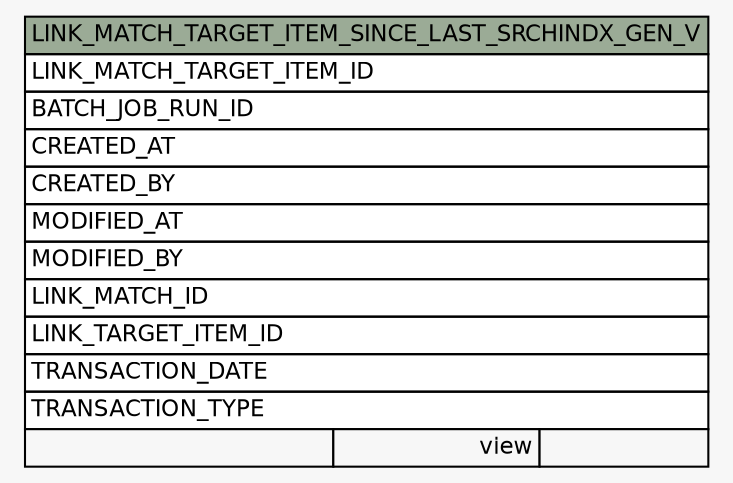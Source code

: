 // dot 2.38.0 on Windows 10 10.0
// SchemaSpy rev Unknown
digraph "LINK_MATCH_TARGET_ITEM_SINCE_LAST_SRCHINDX_GEN_V" {
  graph [
    rankdir="RL"
    bgcolor="#f7f7f7"
    nodesep="0.18"
    ranksep="0.46"
    fontname="Helvetica"
    fontsize="11"
  ];
  node [
    fontname="Helvetica"
    fontsize="11"
    shape="plaintext"
  ];
  edge [
    arrowsize="0.8"
  ];
  "LINK_MATCH_TARGET_ITEM_SINCE_LAST_SRCHINDX_GEN_V" [
    label=<
    <TABLE BORDER="0" CELLBORDER="1" CELLSPACING="0" BGCOLOR="#ffffff">
      <TR><TD COLSPAN="3" BGCOLOR="#9bab96" ALIGN="CENTER">LINK_MATCH_TARGET_ITEM_SINCE_LAST_SRCHINDX_GEN_V</TD></TR>
      <TR><TD PORT="LINK_MATCH_TARGET_ITEM_ID" COLSPAN="3" ALIGN="LEFT">LINK_MATCH_TARGET_ITEM_ID</TD></TR>
      <TR><TD PORT="BATCH_JOB_RUN_ID" COLSPAN="3" ALIGN="LEFT">BATCH_JOB_RUN_ID</TD></TR>
      <TR><TD PORT="CREATED_AT" COLSPAN="3" ALIGN="LEFT">CREATED_AT</TD></TR>
      <TR><TD PORT="CREATED_BY" COLSPAN="3" ALIGN="LEFT">CREATED_BY</TD></TR>
      <TR><TD PORT="MODIFIED_AT" COLSPAN="3" ALIGN="LEFT">MODIFIED_AT</TD></TR>
      <TR><TD PORT="MODIFIED_BY" COLSPAN="3" ALIGN="LEFT">MODIFIED_BY</TD></TR>
      <TR><TD PORT="LINK_MATCH_ID" COLSPAN="3" ALIGN="LEFT">LINK_MATCH_ID</TD></TR>
      <TR><TD PORT="LINK_TARGET_ITEM_ID" COLSPAN="3" ALIGN="LEFT">LINK_TARGET_ITEM_ID</TD></TR>
      <TR><TD PORT="TRANSACTION_DATE" COLSPAN="3" ALIGN="LEFT">TRANSACTION_DATE</TD></TR>
      <TR><TD PORT="TRANSACTION_TYPE" COLSPAN="3" ALIGN="LEFT">TRANSACTION_TYPE</TD></TR>
      <TR><TD ALIGN="LEFT" BGCOLOR="#f7f7f7">  </TD><TD ALIGN="RIGHT" BGCOLOR="#f7f7f7">view</TD><TD ALIGN="RIGHT" BGCOLOR="#f7f7f7">  </TD></TR>
    </TABLE>>
    URL="tables/LINK_MATCH_TARGET_ITEM_SINCE_LAST_SRCHINDX_GEN_V.html"
    tooltip="LINK_MATCH_TARGET_ITEM_SINCE_LAST_SRCHINDX_GEN_V"
  ];
}
